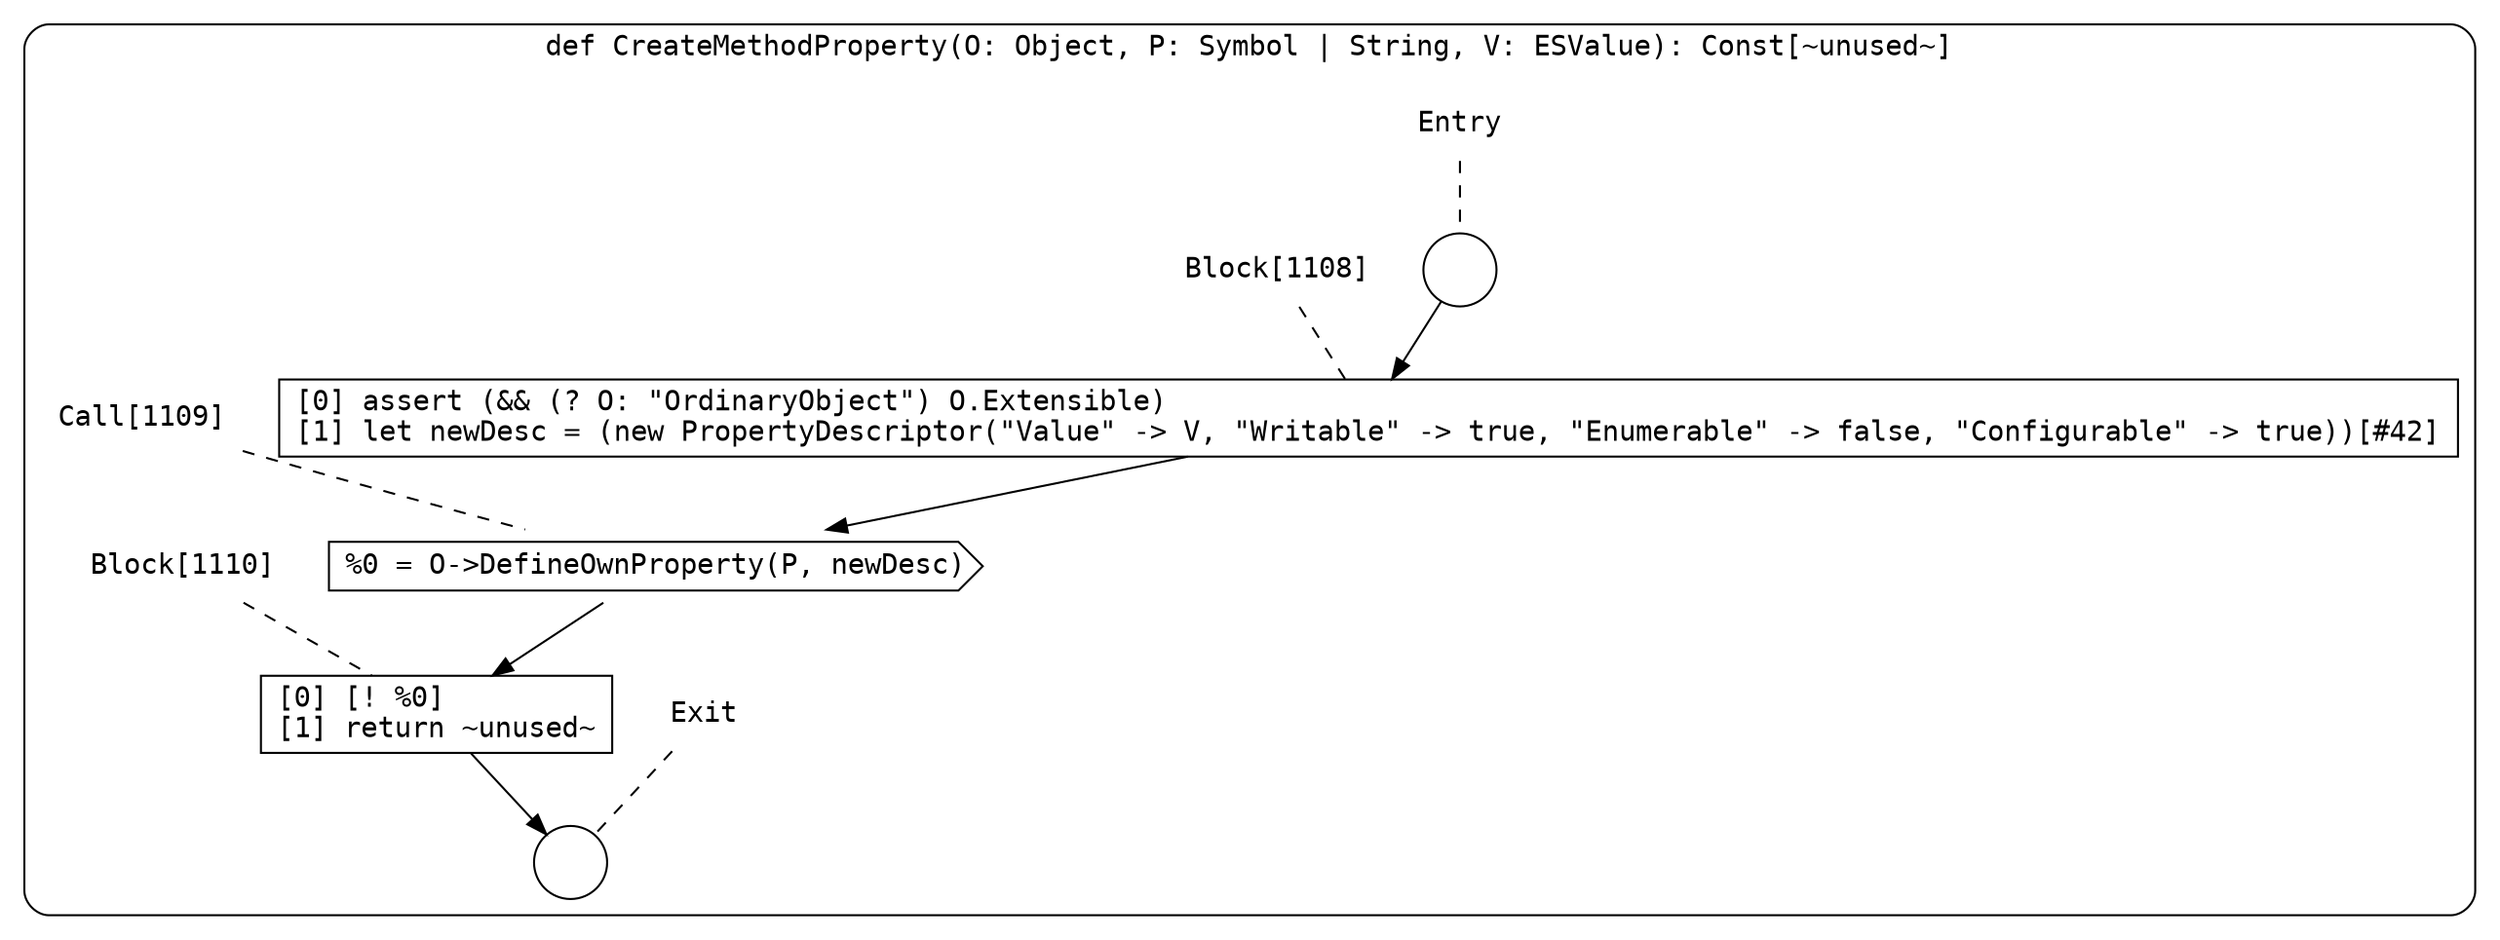digraph {
  graph [fontname = "Consolas"]
  node [fontname = "Consolas"]
  edge [fontname = "Consolas"]
  subgraph cluster134 {
    label = "def CreateMethodProperty(O: Object, P: Symbol | String, V: ESValue): Const[~unused~]"
    style = rounded
    cluster134_entry_name [shape=none, label=<<font color="black">Entry</font>>]
    cluster134_entry_name -> cluster134_entry [arrowhead=none, color="black", style=dashed]
    cluster134_entry [shape=circle label=" " color="black" fillcolor="white" style=filled]
    cluster134_entry -> node1108 [color="black"]
    cluster134_exit_name [shape=none, label=<<font color="black">Exit</font>>]
    cluster134_exit_name -> cluster134_exit [arrowhead=none, color="black", style=dashed]
    cluster134_exit [shape=circle label=" " color="black" fillcolor="white" style=filled]
    node1108_name [shape=none, label=<<font color="black">Block[1108]</font>>]
    node1108_name -> node1108 [arrowhead=none, color="black", style=dashed]
    node1108 [shape=box, label=<<font color="black">[0] assert (&amp;&amp; (? O: &quot;OrdinaryObject&quot;) O.Extensible)<BR ALIGN="LEFT"/>[1] let newDesc = (new PropertyDescriptor(&quot;Value&quot; -&gt; V, &quot;Writable&quot; -&gt; true, &quot;Enumerable&quot; -&gt; false, &quot;Configurable&quot; -&gt; true))[#42]<BR ALIGN="LEFT"/></font>> color="black" fillcolor="white", style=filled]
    node1108 -> node1109 [color="black"]
    node1109_name [shape=none, label=<<font color="black">Call[1109]</font>>]
    node1109_name -> node1109 [arrowhead=none, color="black", style=dashed]
    node1109 [shape=cds, label=<<font color="black">%0 = O-&gt;DefineOwnProperty(P, newDesc)</font>> color="black" fillcolor="white", style=filled]
    node1109 -> node1110 [color="black"]
    node1110_name [shape=none, label=<<font color="black">Block[1110]</font>>]
    node1110_name -> node1110 [arrowhead=none, color="black", style=dashed]
    node1110 [shape=box, label=<<font color="black">[0] [! %0]<BR ALIGN="LEFT"/>[1] return ~unused~<BR ALIGN="LEFT"/></font>> color="black" fillcolor="white", style=filled]
    node1110 -> cluster134_exit [color="black"]
  }
}